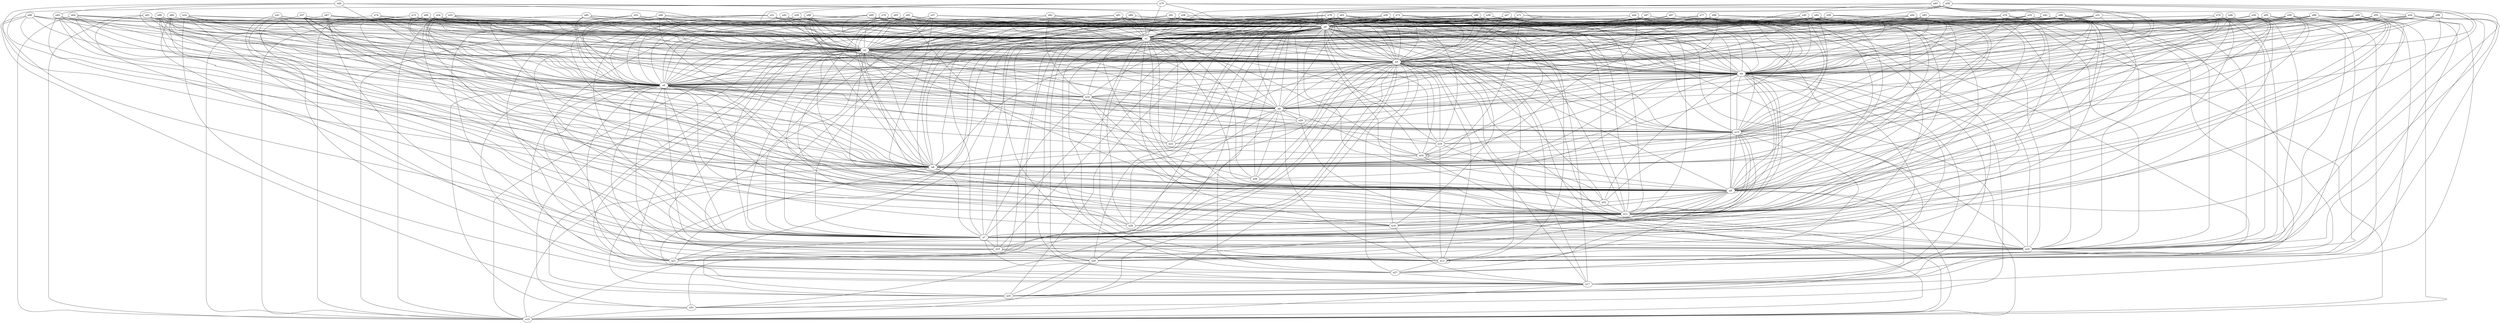 graph {
n0;
n1;
n2;
n3;
n4;
n5;
n6;
n7;
n8;
n9;
n10;
n11;
n12;
n13;
n14;
n15;
n16;
n17;
n18;
n19;
n20;
n21;
n22;
n23;
n24;
n25;
n26;
n27;
n28;
n29;
n30;
n31;
n32;
n33;
n34;
n35;
n36;
n37;
n38;
n39;
n40;
n41;
n42;
n43;
n44;
n45;
n46;
n47;
n48;
n49;
n50;
n51;
n52;
n53;
n54;
n55;
n56;
n57;
n58;
n59;
n60;
n61;
n62;
n63;
n64;
n65;
n66;
n67;
n68;
n69;
n70;
n71;
n72;
n73;
n74;
n75;
n76;
n77;
n78;
n79;
n80;
n81;
n82;
n83;
n84;
n85;
n86;
n87;
n88;
n89;
n90;
n91;
n92;
n93;
n94;
n95;
n96;
n97;
n98;
n99;
n0 -- n0;
n0 -- n1;
n0 -- n2;
n0 -- n3;
n0 -- n4;
n0 -- n10;
n0 -- n20;
n1 -- n1;
n1 -- n2;
n1 -- n3;
n1 -- n4;
n1 -- n7;
n1 -- n11;
n1 -- n17;
n2 -- n2;
n2 -- n3;
n2 -- n4;
n2 -- n7;
n2 -- n8;
n2 -- n11;
n2 -- n17;
n3 -- n3;
n3 -- n4;
n3 -- n6;
n3 -- n7;
n3 -- n11;
n3 -- n13;
n3 -- n17;
n4 -- n4;
n4 -- n5;
n4 -- n6;
n4 -- n7;
n4 -- n9;
n4 -- n13;
n4 -- n16;
n5 -- n0;
n5 -- n1;
n5 -- n5;
n5 -- n6;
n5 -- n7;
n5 -- n9;
n5 -- n14;
n6 -- n0;
n6 -- n1;
n6 -- n2;
n6 -- n6;
n6 -- n7;
n6 -- n11;
n6 -- n32;
n7 -- n0;
n7 -- n8;
n7 -- n9;
n7 -- n10;
n7 -- n11;
n7 -- n13;
n7 -- n23;
n8 -- n0;
n8 -- n1;
n8 -- n3;
n8 -- n4;
n8 -- n5;
n8 -- n8;
n8 -- n39;
n9 -- n0;
n9 -- n2;
n9 -- n3;
n9 -- n8;
n9 -- n9;
n9 -- n12;
n9 -- n26;
n10 -- n1;
n10 -- n3;
n10 -- n4;
n10 -- n5;
n10 -- n11;
n10 -- n16;
n10 -- n17;
n11 -- n0;
n11 -- n4;
n11 -- n5;
n11 -- n13;
n11 -- n14;
n11 -- n19;
n11 -- n29;
n12 -- n0;
n12 -- n1;
n12 -- n3;
n12 -- n5;
n12 -- n12;
n12 -- n13;
n12 -- n27;
n13 -- n0;
n13 -- n1;
n13 -- n5;
n13 -- n6;
n13 -- n10;
n13 -- n18;
n13 -- n22;
n14 -- n0;
n14 -- n1;
n14 -- n2;
n14 -- n4;
n14 -- n6;
n14 -- n7;
n14 -- n9;
n15 -- n0;
n15 -- n1;
n15 -- n2;
n15 -- n6;
n15 -- n8;
n15 -- n11;
n15 -- n20;
n16 -- n0;
n16 -- n1;
n16 -- n3;
n16 -- n6;
n16 -- n8;
n16 -- n9;
n16 -- n16;
n17 -- n0;
n17 -- n4;
n17 -- n5;
n17 -- n6;
n17 -- n15;
n17 -- n19;
n17 -- n25;
n18 -- n0;
n18 -- n1;
n18 -- n3;
n18 -- n4;
n18 -- n12;
n18 -- n14;
n18 -- n16;
n19 -- n0;
n19 -- n1;
n19 -- n2;
n19 -- n3;
n19 -- n4;
n19 -- n5;
n19 -- n7;
n20 -- n1;
n20 -- n2;
n20 -- n3;
n20 -- n4;
n20 -- n5;
n20 -- n6;
n20 -- n25;
n21 -- n0;
n21 -- n1;
n21 -- n2;
n21 -- n3;
n21 -- n4;
n21 -- n5;
n21 -- n8;
n22 -- n0;
n22 -- n1;
n22 -- n2;
n22 -- n3;
n22 -- n4;
n22 -- n5;
n22 -- n14;
n23 -- n0;
n23 -- n1;
n23 -- n3;
n23 -- n5;
n23 -- n12;
n23 -- n20;
n23 -- n21;
n24 -- n0;
n24 -- n1;
n24 -- n5;
n24 -- n8;
n24 -- n12;
n24 -- n17;
n24 -- n18;
n25 -- n0;
n25 -- n1;
n25 -- n2;
n25 -- n3;
n25 -- n4;
n25 -- n7;
n25 -- n53;
n26 -- n0;
n26 -- n2;
n26 -- n4;
n26 -- n5;
n26 -- n8;
n26 -- n10;
n26 -- n13;
n27 -- n0;
n27 -- n1;
n27 -- n3;
n27 -- n5;
n27 -- n6;
n27 -- n7;
n27 -- n17;
n28 -- n0;
n28 -- n1;
n28 -- n3;
n28 -- n4;
n28 -- n7;
n28 -- n11;
n28 -- n13;
n29 -- n0;
n29 -- n1;
n29 -- n2;
n29 -- n5;
n29 -- n6;
n29 -- n9;
n29 -- n13;
n30 -- n0;
n30 -- n1;
n30 -- n4;
n30 -- n6;
n30 -- n7;
n30 -- n10;
n30 -- n11;
n31 -- n0;
n31 -- n1;
n31 -- n3;
n31 -- n4;
n31 -- n9;
n31 -- n10;
n31 -- n11;
n32 -- n0;
n32 -- n1;
n32 -- n3;
n32 -- n4;
n32 -- n11;
n32 -- n13;
n32 -- n18;
n33 -- n0;
n33 -- n2;
n33 -- n4;
n33 -- n5;
n33 -- n6;
n33 -- n8;
n33 -- n15;
n34 -- n0;
n34 -- n2;
n34 -- n4;
n34 -- n8;
n34 -- n9;
n34 -- n12;
n34 -- n21;
n35 -- n0;
n35 -- n1;
n35 -- n3;
n35 -- n4;
n35 -- n7;
n35 -- n8;
n35 -- n12;
n36 -- n0;
n36 -- n1;
n36 -- n2;
n36 -- n3;
n36 -- n4;
n36 -- n8;
n36 -- n13;
n37 -- n0;
n37 -- n2;
n37 -- n3;
n37 -- n4;
n37 -- n5;
n37 -- n7;
n37 -- n11;
n38 -- n0;
n38 -- n1;
n38 -- n3;
n38 -- n4;
n38 -- n8;
n38 -- n11;
n38 -- n17;
n39 -- n0;
n39 -- n1;
n39 -- n2;
n39 -- n3;
n39 -- n4;
n39 -- n6;
n39 -- n9;
n40 -- n0;
n40 -- n1;
n40 -- n2;
n40 -- n3;
n40 -- n4;
n40 -- n8;
n40 -- n43;
n41 -- n0;
n41 -- n1;
n41 -- n2;
n41 -- n5;
n41 -- n6;
n41 -- n7;
n41 -- n9;
n42 -- n0;
n42 -- n1;
n42 -- n2;
n42 -- n4;
n42 -- n11;
n42 -- n18;
n42 -- n27;
n43 -- n0;
n43 -- n2;
n43 -- n4;
n43 -- n6;
n43 -- n8;
n43 -- n16;
n43 -- n19;
n44 -- n0;
n44 -- n1;
n44 -- n3;
n44 -- n4;
n44 -- n6;
n44 -- n8;
n44 -- n20;
n45 -- n0;
n45 -- n1;
n45 -- n4;
n45 -- n8;
n45 -- n9;
n45 -- n11;
n45 -- n19;
n46 -- n0;
n46 -- n1;
n46 -- n3;
n46 -- n6;
n46 -- n9;
n46 -- n10;
n46 -- n11;
n47 -- n0;
n47 -- n1;
n47 -- n3;
n47 -- n4;
n47 -- n5;
n47 -- n11;
n47 -- n27;
n48 -- n0;
n48 -- n1;
n48 -- n2;
n48 -- n4;
n48 -- n8;
n48 -- n10;
n48 -- n11;
n49 -- n0;
n49 -- n1;
n49 -- n2;
n49 -- n3;
n49 -- n5;
n49 -- n13;
n49 -- n23;
n50 -- n0;
n50 -- n1;
n50 -- n2;
n50 -- n3;
n50 -- n11;
n50 -- n12;
n50 -- n18;
n51 -- n0;
n51 -- n1;
n51 -- n2;
n51 -- n3;
n51 -- n5;
n51 -- n11;
n51 -- n15;
n52 -- n0;
n52 -- n1;
n52 -- n2;
n52 -- n3;
n52 -- n5;
n52 -- n9;
n52 -- n21;
n53 -- n0;
n53 -- n1;
n53 -- n2;
n53 -- n3;
n53 -- n4;
n53 -- n5;
n53 -- n15;
n54 -- n0;
n54 -- n1;
n54 -- n2;
n54 -- n8;
n54 -- n10;
n54 -- n11;
n54 -- n14;
n55 -- n0;
n55 -- n1;
n55 -- n4;
n55 -- n10;
n55 -- n11;
n55 -- n13;
n55 -- n25;
n56 -- n0;
n56 -- n1;
n56 -- n2;
n56 -- n3;
n56 -- n4;
n56 -- n6;
n56 -- n13;
n57 -- n0;
n57 -- n1;
n57 -- n5;
n57 -- n6;
n57 -- n7;
n57 -- n8;
n57 -- n13;
n58 -- n0;
n58 -- n1;
n58 -- n2;
n58 -- n3;
n58 -- n4;
n58 -- n13;
n58 -- n34;
n59 -- n0;
n59 -- n1;
n59 -- n4;
n59 -- n6;
n59 -- n13;
n59 -- n16;
n59 -- n25;
n60 -- n0;
n60 -- n1;
n60 -- n2;
n60 -- n3;
n60 -- n4;
n60 -- n5;
n60 -- n21;
n61 -- n0;
n61 -- n1;
n61 -- n2;
n61 -- n3;
n61 -- n5;
n61 -- n7;
n61 -- n15;
n62 -- n0;
n62 -- n1;
n62 -- n2;
n62 -- n3;
n62 -- n7;
n62 -- n9;
n62 -- n14;
n63 -- n0;
n63 -- n1;
n63 -- n2;
n63 -- n3;
n63 -- n4;
n63 -- n8;
n63 -- n17;
n64 -- n0;
n64 -- n1;
n64 -- n2;
n64 -- n5;
n64 -- n8;
n64 -- n14;
n64 -- n15;
n65 -- n0;
n65 -- n1;
n65 -- n2;
n65 -- n4;
n65 -- n5;
n65 -- n6;
n65 -- n8;
n66 -- n0;
n66 -- n2;
n66 -- n3;
n66 -- n4;
n66 -- n10;
n66 -- n11;
n66 -- n12;
n67 -- n0;
n67 -- n1;
n67 -- n2;
n67 -- n5;
n67 -- n9;
n67 -- n12;
n67 -- n21;
n68 -- n0;
n68 -- n1;
n68 -- n3;
n68 -- n4;
n68 -- n6;
n68 -- n17;
n68 -- n23;
n69 -- n0;
n69 -- n1;
n69 -- n2;
n69 -- n3;
n69 -- n5;
n69 -- n15;
n69 -- n29;
n70 -- n0;
n70 -- n1;
n70 -- n4;
n70 -- n6;
n70 -- n7;
n70 -- n8;
n70 -- n10;
n71 -- n0;
n71 -- n1;
n71 -- n2;
n71 -- n3;
n71 -- n4;
n71 -- n5;
n71 -- n6;
n72 -- n0;
n72 -- n1;
n72 -- n2;
n72 -- n3;
n72 -- n5;
n72 -- n13;
n72 -- n16;
n73 -- n0;
n73 -- n1;
n73 -- n2;
n73 -- n3;
n73 -- n5;
n73 -- n8;
n73 -- n15;
n74 -- n0;
n74 -- n1;
n74 -- n2;
n74 -- n3;
n74 -- n4;
n74 -- n5;
n74 -- n15;
n75 -- n0;
n75 -- n1;
n75 -- n2;
n75 -- n8;
n75 -- n9;
n75 -- n13;
n75 -- n28;
n76 -- n0;
n76 -- n2;
n76 -- n3;
n76 -- n7;
n76 -- n10;
n76 -- n11;
n76 -- n13;
n77 -- n0;
n77 -- n1;
n77 -- n5;
n77 -- n6;
n77 -- n9;
n77 -- n11;
n77 -- n13;
n78 -- n0;
n78 -- n1;
n78 -- n2;
n78 -- n3;
n78 -- n4;
n78 -- n5;
n78 -- n9;
n79 -- n0;
n79 -- n1;
n79 -- n2;
n79 -- n3;
n79 -- n4;
n79 -- n5;
n79 -- n7;
n80 -- n0;
n80 -- n1;
n80 -- n2;
n80 -- n8;
n80 -- n9;
n80 -- n11;
n80 -- n23;
n81 -- n0;
n81 -- n1;
n81 -- n2;
n81 -- n3;
n81 -- n7;
n81 -- n9;
n81 -- n10;
n82 -- n0;
n82 -- n1;
n82 -- n2;
n82 -- n5;
n82 -- n6;
n82 -- n8;
n82 -- n9;
n83 -- n0;
n83 -- n1;
n83 -- n4;
n83 -- n9;
n83 -- n10;
n83 -- n14;
n83 -- n15;
n84 -- n0;
n84 -- n1;
n84 -- n2;
n84 -- n6;
n84 -- n8;
n84 -- n9;
n84 -- n13;
n85 -- n0;
n85 -- n1;
n85 -- n2;
n85 -- n3;
n85 -- n5;
n85 -- n8;
n85 -- n11;
n86 -- n0;
n86 -- n1;
n86 -- n2;
n86 -- n3;
n86 -- n4;
n86 -- n11;
n86 -- n15;
n87 -- n0;
n87 -- n1;
n87 -- n2;
n87 -- n3;
n87 -- n4;
n87 -- n7;
n87 -- n12;
n88 -- n0;
n88 -- n1;
n88 -- n2;
n88 -- n5;
n88 -- n8;
n88 -- n13;
n88 -- n14;
n89 -- n0;
n89 -- n1;
n89 -- n2;
n89 -- n4;
n89 -- n7;
n89 -- n12;
n89 -- n13;
n90 -- n0;
n90 -- n1;
n90 -- n3;
n90 -- n5;
n90 -- n7;
n90 -- n8;
n90 -- n25;
n91 -- n0;
n91 -- n1;
n91 -- n3;
n91 -- n4;
n91 -- n5;
n91 -- n9;
n91 -- n11;
n92 -- n0;
n92 -- n1;
n92 -- n2;
n92 -- n3;
n92 -- n5;
n92 -- n7;
n92 -- n9;
n93 -- n0;
n93 -- n1;
n93 -- n4;
n93 -- n5;
n93 -- n8;
n93 -- n11;
n93 -- n42;
n94 -- n0;
n94 -- n1;
n94 -- n3;
n94 -- n6;
n94 -- n9;
n94 -- n10;
n94 -- n19;
n95 -- n0;
n95 -- n1;
n95 -- n3;
n95 -- n4;
n95 -- n6;
n95 -- n10;
n95 -- n20;
n96 -- n0;
n96 -- n1;
n96 -- n3;
n96 -- n5;
n96 -- n6;
n96 -- n7;
n96 -- n8;
n97 -- n0;
n97 -- n1;
n97 -- n3;
n97 -- n4;
n97 -- n5;
n97 -- n8;
n97 -- n12;
n98 -- n0;
n98 -- n2;
n98 -- n3;
n98 -- n5;
n98 -- n6;
n98 -- n10;
n98 -- n14;
n99 -- n0;
n99 -- n1;
n99 -- n3;
n99 -- n4;
n99 -- n6;
n99 -- n15;
n99 -- n17;
}

